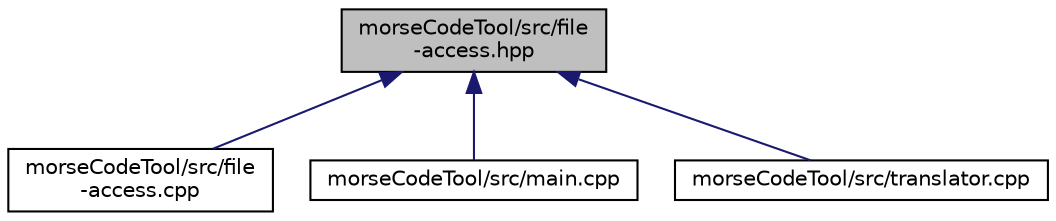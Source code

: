 digraph "morseCodeTool/src/file-access.hpp"
{
  edge [fontname="Helvetica",fontsize="10",labelfontname="Helvetica",labelfontsize="10"];
  node [fontname="Helvetica",fontsize="10",shape=record];
  Node1 [label="morseCodeTool/src/file\l-access.hpp",height=0.2,width=0.4,color="black", fillcolor="grey75", style="filled", fontcolor="black"];
  Node1 -> Node2 [dir="back",color="midnightblue",fontsize="10",style="solid"];
  Node2 [label="morseCodeTool/src/file\l-access.cpp",height=0.2,width=0.4,color="black", fillcolor="white", style="filled",URL="$file-access_8cpp.html"];
  Node1 -> Node3 [dir="back",color="midnightblue",fontsize="10",style="solid"];
  Node3 [label="morseCodeTool/src/main.cpp",height=0.2,width=0.4,color="black", fillcolor="white", style="filled",URL="$main_8cpp.html"];
  Node1 -> Node4 [dir="back",color="midnightblue",fontsize="10",style="solid"];
  Node4 [label="morseCodeTool/src/translator.cpp",height=0.2,width=0.4,color="black", fillcolor="white", style="filled",URL="$translator_8cpp.html"];
}

